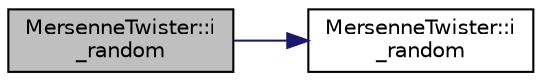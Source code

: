 digraph "MersenneTwister::i_random"
{
  bgcolor="transparent";
  edge [fontname="Helvetica",fontsize="10",labelfontname="Helvetica",labelfontsize="10"];
  node [fontname="Helvetica",fontsize="10",shape=record];
  rankdir="LR";
  Node17 [label="MersenneTwister::i\l_random",height=0.2,width=0.4,color="black", fillcolor="grey75", style="filled", fontcolor="black"];
  Node17 -> Node18 [color="midnightblue",fontsize="10",style="solid",fontname="Helvetica"];
  Node18 [label="MersenneTwister::i\l_random",height=0.2,width=0.4,color="black",URL="$classMersenneTwister.html#a2bdd9edfe779d3e4b24d69fdde7cd463",tooltip="Pseudo-random number generator using the Mersenne Twister method. "];
}
